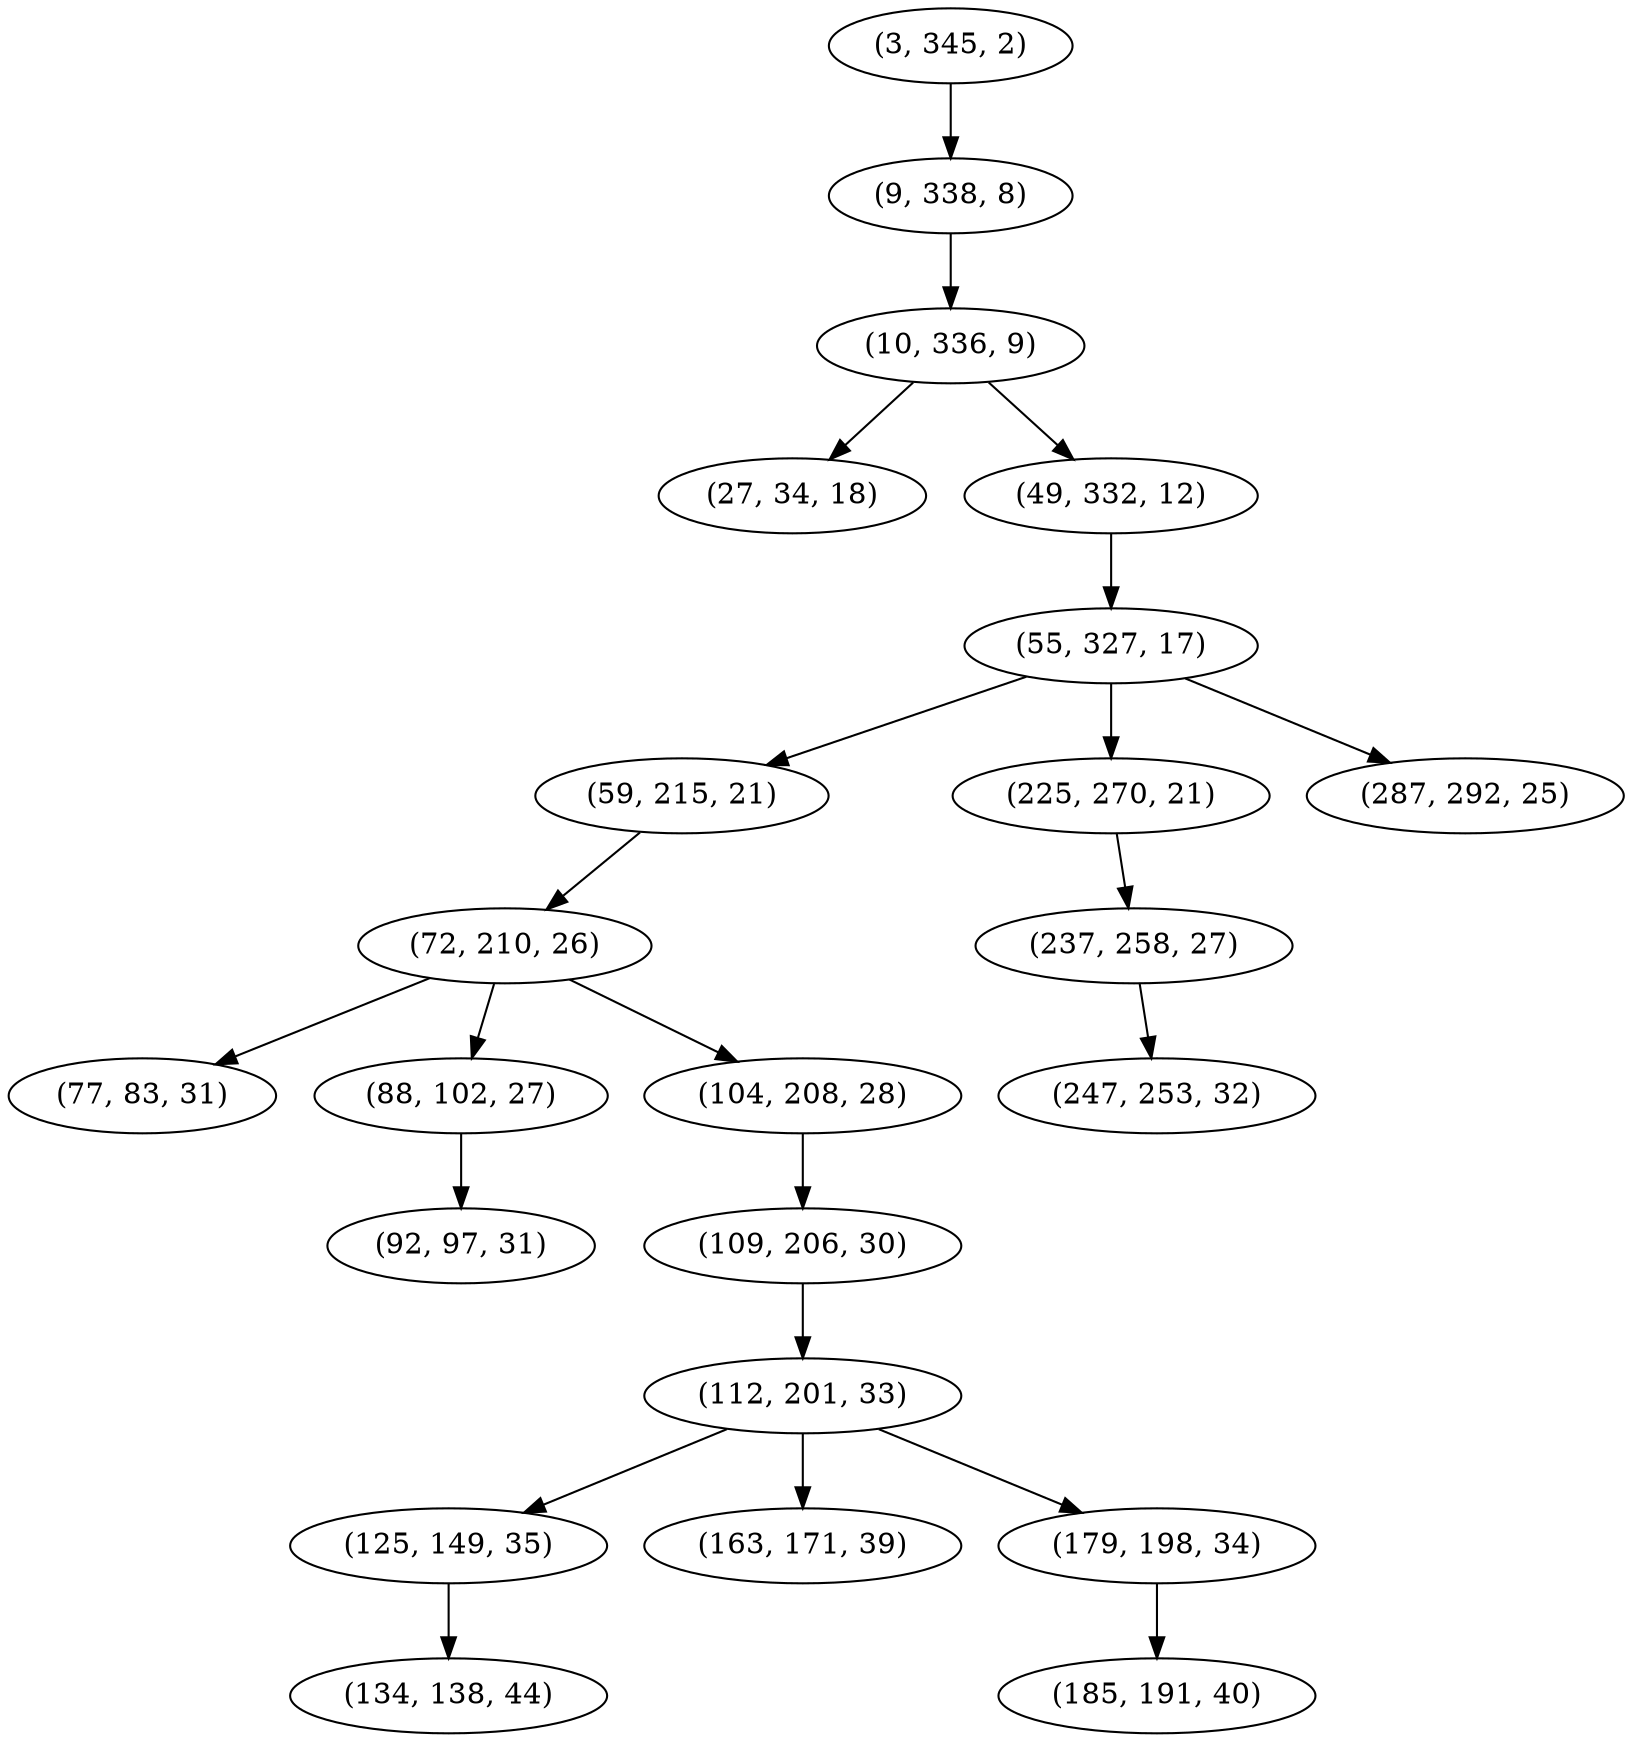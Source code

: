 digraph tree {
    "(3, 345, 2)";
    "(9, 338, 8)";
    "(10, 336, 9)";
    "(27, 34, 18)";
    "(49, 332, 12)";
    "(55, 327, 17)";
    "(59, 215, 21)";
    "(72, 210, 26)";
    "(77, 83, 31)";
    "(88, 102, 27)";
    "(92, 97, 31)";
    "(104, 208, 28)";
    "(109, 206, 30)";
    "(112, 201, 33)";
    "(125, 149, 35)";
    "(134, 138, 44)";
    "(163, 171, 39)";
    "(179, 198, 34)";
    "(185, 191, 40)";
    "(225, 270, 21)";
    "(237, 258, 27)";
    "(247, 253, 32)";
    "(287, 292, 25)";
    "(3, 345, 2)" -> "(9, 338, 8)";
    "(9, 338, 8)" -> "(10, 336, 9)";
    "(10, 336, 9)" -> "(27, 34, 18)";
    "(10, 336, 9)" -> "(49, 332, 12)";
    "(49, 332, 12)" -> "(55, 327, 17)";
    "(55, 327, 17)" -> "(59, 215, 21)";
    "(55, 327, 17)" -> "(225, 270, 21)";
    "(55, 327, 17)" -> "(287, 292, 25)";
    "(59, 215, 21)" -> "(72, 210, 26)";
    "(72, 210, 26)" -> "(77, 83, 31)";
    "(72, 210, 26)" -> "(88, 102, 27)";
    "(72, 210, 26)" -> "(104, 208, 28)";
    "(88, 102, 27)" -> "(92, 97, 31)";
    "(104, 208, 28)" -> "(109, 206, 30)";
    "(109, 206, 30)" -> "(112, 201, 33)";
    "(112, 201, 33)" -> "(125, 149, 35)";
    "(112, 201, 33)" -> "(163, 171, 39)";
    "(112, 201, 33)" -> "(179, 198, 34)";
    "(125, 149, 35)" -> "(134, 138, 44)";
    "(179, 198, 34)" -> "(185, 191, 40)";
    "(225, 270, 21)" -> "(237, 258, 27)";
    "(237, 258, 27)" -> "(247, 253, 32)";
}

